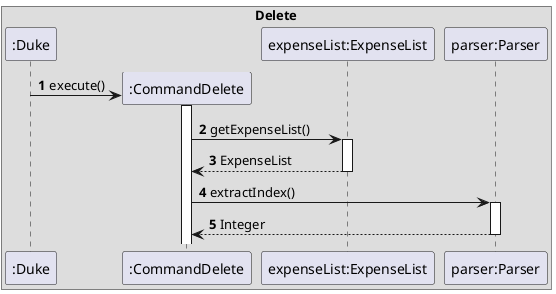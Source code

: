 @startuml
'https://plantuml.com/sequence-diagram

autonumber

box Delete

participant ":Duke" as Duke
participant ":CommandDelete" as CommandDelete
participant "expenseList:ExpenseList" as ExpenseList
participant "parser:Parser" as Parser


create CommandDelete
Duke -> CommandDelete : execute()
activate CommandDelete

CommandDelete -> ExpenseList: getExpenseList()
activate ExpenseList
ExpenseList --> CommandDelete : ExpenseList
deactivate ExpenseList

CommandDelete -> Parser : extractIndex()
activate Parser
Parser --> CommandDelete : Integer
deactivate Parser



@enduml